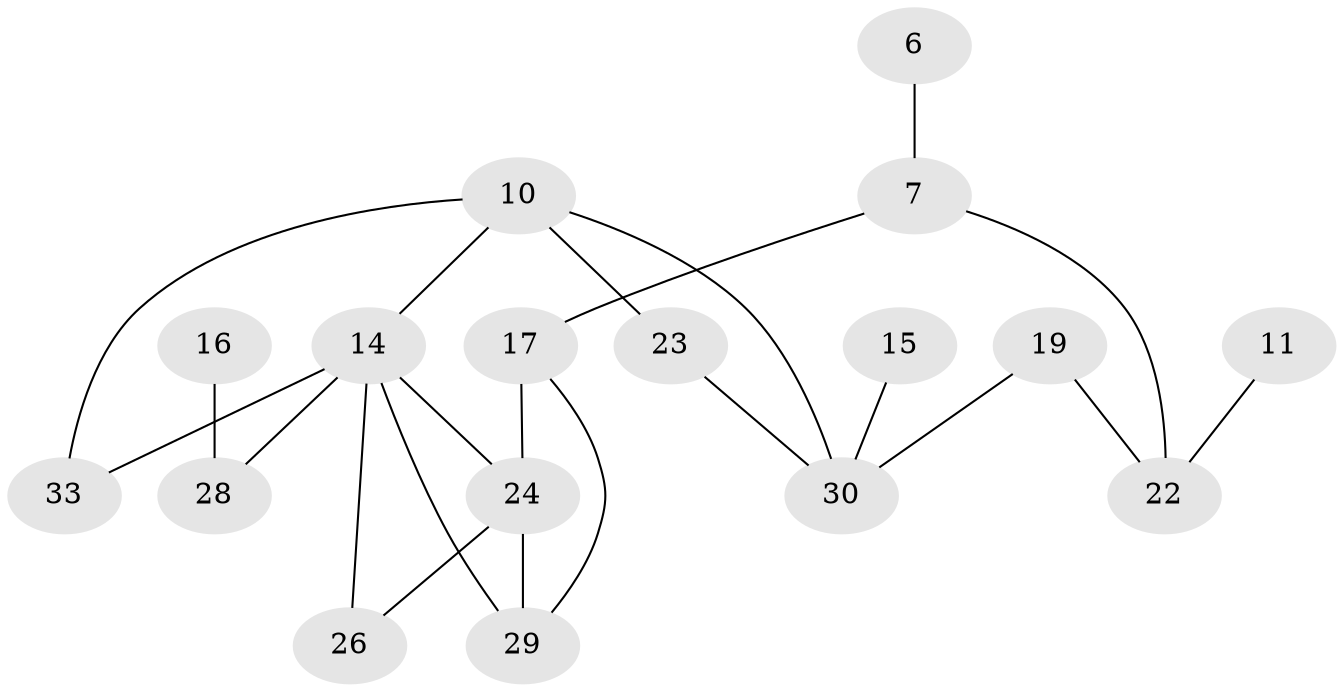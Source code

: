 // original degree distribution, {2: 0.23170731707317074, 3: 0.18292682926829268, 4: 0.10975609756097561, 1: 0.2804878048780488, 0: 0.18292682926829268, 6: 0.012195121951219513}
// Generated by graph-tools (version 1.1) at 2025/35/03/04/25 23:35:54]
// undirected, 17 vertices, 22 edges
graph export_dot {
  node [color=gray90,style=filled];
  6;
  7;
  10;
  11;
  14;
  15;
  16;
  17;
  19;
  22;
  23;
  24;
  26;
  28;
  29;
  30;
  33;
  6 -- 7 [weight=1.0];
  7 -- 17 [weight=1.0];
  7 -- 22 [weight=1.0];
  10 -- 14 [weight=1.0];
  10 -- 23 [weight=1.0];
  10 -- 30 [weight=1.0];
  10 -- 33 [weight=1.0];
  11 -- 22 [weight=1.0];
  14 -- 24 [weight=1.0];
  14 -- 26 [weight=1.0];
  14 -- 28 [weight=1.0];
  14 -- 29 [weight=1.0];
  14 -- 33 [weight=1.0];
  15 -- 30 [weight=1.0];
  16 -- 28 [weight=1.0];
  17 -- 24 [weight=1.0];
  17 -- 29 [weight=1.0];
  19 -- 22 [weight=1.0];
  19 -- 30 [weight=1.0];
  23 -- 30 [weight=1.0];
  24 -- 26 [weight=1.0];
  24 -- 29 [weight=3.0];
}
